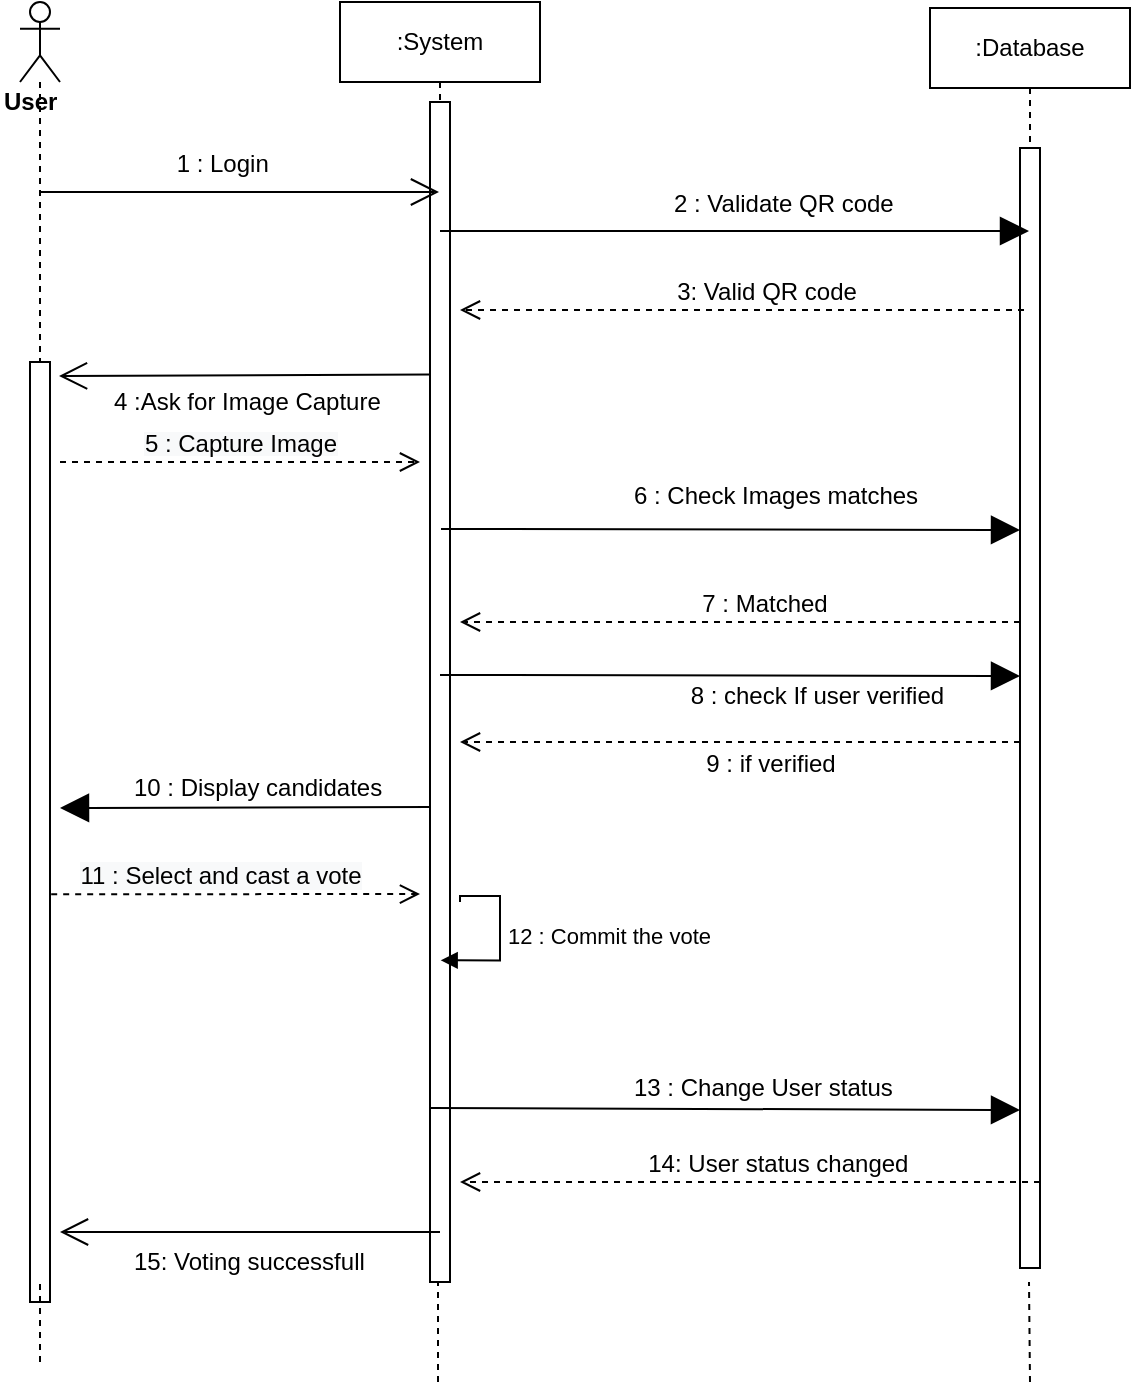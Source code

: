<mxfile version="12.2.6" type="github" pages="2">
  <diagram id="IUs1uMZeL_d6REgJ8A4V" name="Page-1">
    <mxGraphModel dx="1024" dy="534" grid="1" gridSize="10" guides="1" tooltips="1" connect="1" arrows="1" fold="1" page="1" pageScale="1" pageWidth="827" pageHeight="1169" math="0" shadow="0">
      <root>
        <mxCell id="0"/>
        <mxCell id="1" parent="0"/>
        <mxCell id="7WWLLxYjyGGPt_mnVwUC-1" value=":System" style="shape=umlLifeline;perimeter=lifelinePerimeter;whiteSpace=wrap;html=1;container=1;collapsible=0;recursiveResize=0;outlineConnect=0;" parent="1" vertex="1">
          <mxGeometry x="340" y="120" width="100" height="640" as="geometry"/>
        </mxCell>
        <mxCell id="7WWLLxYjyGGPt_mnVwUC-21" value="" style="html=1;points=[];perimeter=orthogonalPerimeter;" parent="7WWLLxYjyGGPt_mnVwUC-1" vertex="1">
          <mxGeometry x="45" y="50" width="10" height="590" as="geometry"/>
        </mxCell>
        <mxCell id="7WWLLxYjyGGPt_mnVwUC-47" value="12 : Commit the vote" style="edgeStyle=orthogonalEdgeStyle;html=1;align=left;spacingLeft=2;endArrow=block;rounded=0;entryX=1;entryY=0;" parent="7WWLLxYjyGGPt_mnVwUC-1" edge="1">
          <mxGeometry relative="1" as="geometry">
            <mxPoint x="60" y="450" as="sourcePoint"/>
            <Array as="points">
              <mxPoint x="80" y="447"/>
            </Array>
            <mxPoint x="50.333" y="479.167" as="targetPoint"/>
          </mxGeometry>
        </mxCell>
        <mxCell id="7WWLLxYjyGGPt_mnVwUC-3" value="" style="shape=umlLifeline;participant=umlActor;perimeter=lifelinePerimeter;whiteSpace=wrap;html=1;container=1;collapsible=0;recursiveResize=0;verticalAlign=top;spacingTop=36;labelBackgroundColor=#ffffff;outlineConnect=0;" parent="1" vertex="1">
          <mxGeometry x="180" y="120" width="20" height="640" as="geometry"/>
        </mxCell>
        <mxCell id="7WWLLxYjyGGPt_mnVwUC-67" value="" style="html=1;points=[];perimeter=orthogonalPerimeter;" parent="7WWLLxYjyGGPt_mnVwUC-3" vertex="1">
          <mxGeometry x="5" y="180" width="10" height="470" as="geometry"/>
        </mxCell>
        <mxCell id="7WWLLxYjyGGPt_mnVwUC-4" value="&lt;b&gt;User&lt;/b&gt;" style="text;html=1;resizable=0;points=[];autosize=1;align=left;verticalAlign=top;spacingTop=-4;" parent="1" vertex="1">
          <mxGeometry x="170" y="160" width="40" height="20" as="geometry"/>
        </mxCell>
        <mxCell id="7WWLLxYjyGGPt_mnVwUC-5" value="Login" style="text;html=1;resizable=0;points=[];autosize=1;align=left;verticalAlign=top;spacingTop=-4;" parent="1" vertex="1">
          <mxGeometry x="273" y="191" width="40" height="20" as="geometry"/>
        </mxCell>
        <mxCell id="7WWLLxYjyGGPt_mnVwUC-7" value=":Database" style="shape=umlLifeline;perimeter=lifelinePerimeter;whiteSpace=wrap;html=1;container=1;collapsible=0;recursiveResize=0;outlineConnect=0;" parent="1" vertex="1">
          <mxGeometry x="635" y="123" width="100" height="630" as="geometry"/>
        </mxCell>
        <mxCell id="7WWLLxYjyGGPt_mnVwUC-20" value="" style="html=1;points=[];perimeter=orthogonalPerimeter;" parent="7WWLLxYjyGGPt_mnVwUC-7" vertex="1">
          <mxGeometry x="45" y="70" width="10" height="560" as="geometry"/>
        </mxCell>
        <mxCell id="7WWLLxYjyGGPt_mnVwUC-8" value="2 : Validate QR code" style="text;html=1;resizable=0;points=[];autosize=1;align=left;verticalAlign=top;spacingTop=-4;" parent="1" vertex="1">
          <mxGeometry x="505" y="211" width="130" height="20" as="geometry"/>
        </mxCell>
        <mxCell id="7WWLLxYjyGGPt_mnVwUC-9" value="" style="endArrow=open;endFill=1;endSize=12;html=1;" parent="1" target="7WWLLxYjyGGPt_mnVwUC-1" edge="1">
          <mxGeometry width="160" relative="1" as="geometry">
            <mxPoint x="190" y="215" as="sourcePoint"/>
            <mxPoint x="350" y="215" as="targetPoint"/>
          </mxGeometry>
        </mxCell>
        <mxCell id="7WWLLxYjyGGPt_mnVwUC-10" value="" style="endArrow=block;endFill=1;endSize=12;html=1;" parent="1" target="7WWLLxYjyGGPt_mnVwUC-7" edge="1">
          <mxGeometry width="160" relative="1" as="geometry">
            <mxPoint x="390" y="234.5" as="sourcePoint"/>
            <mxPoint x="589.5" y="234.5" as="targetPoint"/>
          </mxGeometry>
        </mxCell>
        <mxCell id="7WWLLxYjyGGPt_mnVwUC-19" value="&lt;font style=&quot;font-size: 12px&quot;&gt;3: Valid QR code&lt;/font&gt;" style="html=1;verticalAlign=bottom;endArrow=open;dashed=1;endSize=8;" parent="1" edge="1">
          <mxGeometry x="-0.084" relative="1" as="geometry">
            <mxPoint x="682" y="274" as="sourcePoint"/>
            <mxPoint x="400" y="274" as="targetPoint"/>
            <mxPoint as="offset"/>
          </mxGeometry>
        </mxCell>
        <mxCell id="7WWLLxYjyGGPt_mnVwUC-22" value="" style="endArrow=open;endFill=1;endSize=12;html=1;exitX=0.02;exitY=0.231;exitDx=0;exitDy=0;exitPerimeter=0;" parent="1" edge="1" source="7WWLLxYjyGGPt_mnVwUC-21">
          <mxGeometry width="160" relative="1" as="geometry">
            <mxPoint x="386.51" y="313.252" as="sourcePoint"/>
            <mxPoint x="199.5" y="307" as="targetPoint"/>
            <Array as="points"/>
          </mxGeometry>
        </mxCell>
        <mxCell id="7WWLLxYjyGGPt_mnVwUC-23" value="4 :Ask for Image Capture" style="text;html=1;resizable=0;points=[];autosize=1;align=left;verticalAlign=top;spacingTop=-4;" parent="1" vertex="1">
          <mxGeometry x="225" y="310" width="150" height="20" as="geometry"/>
        </mxCell>
        <mxCell id="7WWLLxYjyGGPt_mnVwUC-26" value="" style="endArrow=block;endFill=1;endSize=12;html=1;" parent="1" edge="1">
          <mxGeometry width="160" relative="1" as="geometry">
            <mxPoint x="390.5" y="383.5" as="sourcePoint"/>
            <mxPoint x="680" y="384" as="targetPoint"/>
          </mxGeometry>
        </mxCell>
        <mxCell id="7WWLLxYjyGGPt_mnVwUC-27" value="6 : Check Images matches" style="text;html=1;resizable=0;points=[];autosize=1;align=left;verticalAlign=top;spacingTop=-4;" parent="1" vertex="1">
          <mxGeometry x="485" y="356.5" width="160" height="20" as="geometry"/>
        </mxCell>
        <mxCell id="7WWLLxYjyGGPt_mnVwUC-30" value="&lt;font style=&quot;font-size: 12px&quot;&gt;7 : Matched&lt;/font&gt;" style="html=1;verticalAlign=bottom;endArrow=open;dashed=1;endSize=8;" parent="1" edge="1">
          <mxGeometry x="-0.084" relative="1" as="geometry">
            <mxPoint x="680" y="430" as="sourcePoint"/>
            <mxPoint x="400" y="430" as="targetPoint"/>
            <mxPoint as="offset"/>
          </mxGeometry>
        </mxCell>
        <mxCell id="7WWLLxYjyGGPt_mnVwUC-33" value="&amp;nbsp;8 : check If user verified" style="text;html=1;resizable=0;points=[];autosize=1;align=left;verticalAlign=top;spacingTop=-4;" parent="1" vertex="1">
          <mxGeometry x="510" y="457" width="150" height="20" as="geometry"/>
        </mxCell>
        <mxCell id="7WWLLxYjyGGPt_mnVwUC-39" value="10 : Display candidates" style="text;html=1;resizable=0;points=[];autosize=1;align=left;verticalAlign=top;spacingTop=-4;" parent="1" vertex="1">
          <mxGeometry x="235" y="503" width="140" height="20" as="geometry"/>
        </mxCell>
        <mxCell id="7WWLLxYjyGGPt_mnVwUC-43" value="&lt;span style=&quot;text-align: left ; background-color: rgb(248 , 249 , 250)&quot;&gt;&lt;font style=&quot;font-size: 12px&quot;&gt;5 : Capture Image&lt;/font&gt;&lt;/span&gt;" style="html=1;verticalAlign=bottom;endArrow=open;dashed=1;endSize=8;" parent="1" edge="1">
          <mxGeometry relative="1" as="geometry">
            <mxPoint x="200" y="350" as="sourcePoint"/>
            <mxPoint x="380" y="350" as="targetPoint"/>
            <Array as="points">
              <mxPoint x="310" y="350"/>
            </Array>
          </mxGeometry>
        </mxCell>
        <mxCell id="7WWLLxYjyGGPt_mnVwUC-49" value="13 : Change User status" style="text;html=1;resizable=0;points=[];autosize=1;align=left;verticalAlign=top;spacingTop=-4;" parent="1" vertex="1">
          <mxGeometry x="485" y="653" width="150" height="20" as="geometry"/>
        </mxCell>
        <mxCell id="7WWLLxYjyGGPt_mnVwUC-56" value="" style="endArrow=block;endFill=1;endSize=12;html=1;" parent="1" edge="1">
          <mxGeometry width="160" relative="1" as="geometry">
            <mxPoint x="385" y="522.5" as="sourcePoint"/>
            <mxPoint x="200" y="523" as="targetPoint"/>
          </mxGeometry>
        </mxCell>
        <mxCell id="7WWLLxYjyGGPt_mnVwUC-57" value="&lt;span style=&quot;font-size: 12px ; text-align: left ; background-color: rgb(248 , 249 , 250)&quot;&gt;11 : Select and cast a vote&lt;/span&gt;" style="html=1;verticalAlign=bottom;endArrow=open;dashed=1;endSize=8;exitX=1.059;exitY=0.918;exitDx=0;exitDy=0;exitPerimeter=0;" parent="1" edge="1">
          <mxGeometry x="-0.084" relative="1" as="geometry">
            <mxPoint x="195.59" y="566.146" as="sourcePoint"/>
            <mxPoint x="380" y="566" as="targetPoint"/>
            <mxPoint as="offset"/>
          </mxGeometry>
        </mxCell>
        <mxCell id="7WWLLxYjyGGPt_mnVwUC-77" value="&amp;nbsp;1 :&amp;nbsp;" style="text;html=1;resizable=0;points=[];autosize=1;align=left;verticalAlign=top;spacingTop=-4;" parent="1" vertex="1">
          <mxGeometry x="253" y="191" width="40" height="20" as="geometry"/>
        </mxCell>
        <mxCell id="0Hedbd5bsXP9dE2Ox4K0-8" value="" style="endArrow=none;dashed=1;html=1;" parent="1" target="7WWLLxYjyGGPt_mnVwUC-3" edge="1">
          <mxGeometry width="50" height="50" relative="1" as="geometry">
            <mxPoint x="190" y="800" as="sourcePoint"/>
            <mxPoint x="230" y="750" as="targetPoint"/>
          </mxGeometry>
        </mxCell>
        <mxCell id="0Hedbd5bsXP9dE2Ox4K0-9" value="" style="endArrow=none;dashed=1;html=1;" parent="1" edge="1">
          <mxGeometry width="50" height="50" relative="1" as="geometry">
            <mxPoint x="389" y="810" as="sourcePoint"/>
            <mxPoint x="389" y="760" as="targetPoint"/>
          </mxGeometry>
        </mxCell>
        <mxCell id="0Hedbd5bsXP9dE2Ox4K0-10" value="" style="endArrow=none;dashed=1;html=1;" parent="1" edge="1">
          <mxGeometry width="50" height="50" relative="1" as="geometry">
            <mxPoint x="685" y="810" as="sourcePoint"/>
            <mxPoint x="684.5" y="760" as="targetPoint"/>
          </mxGeometry>
        </mxCell>
        <mxCell id="JbCod8FlcxEtAGwF2pyX-7" value="" style="endArrow=block;endFill=1;endSize=12;html=1;" edge="1" parent="1">
          <mxGeometry width="160" relative="1" as="geometry">
            <mxPoint x="390" y="456.5" as="sourcePoint"/>
            <mxPoint x="680" y="457" as="targetPoint"/>
          </mxGeometry>
        </mxCell>
        <mxCell id="JbCod8FlcxEtAGwF2pyX-8" value="&lt;font style=&quot;font-size: 12px&quot;&gt;9 : if verified&lt;/font&gt;" style="html=1;verticalAlign=bottom;endArrow=open;dashed=1;endSize=8;" edge="1" parent="1">
          <mxGeometry x="-0.103" y="20" relative="1" as="geometry">
            <mxPoint x="680" y="490" as="sourcePoint"/>
            <mxPoint x="400" y="490" as="targetPoint"/>
            <mxPoint as="offset"/>
          </mxGeometry>
        </mxCell>
        <mxCell id="JbCod8FlcxEtAGwF2pyX-13" value="" style="endArrow=block;endFill=1;endSize=12;html=1;" edge="1" parent="1">
          <mxGeometry width="160" relative="1" as="geometry">
            <mxPoint x="385.5" y="673" as="sourcePoint"/>
            <mxPoint x="680" y="674" as="targetPoint"/>
          </mxGeometry>
        </mxCell>
        <mxCell id="JbCod8FlcxEtAGwF2pyX-14" value="&lt;font style=&quot;font-size: 12px&quot;&gt;&amp;nbsp;14: User status changed&lt;/font&gt;" style="html=1;verticalAlign=bottom;endArrow=open;dashed=1;endSize=8;" edge="1" parent="1">
          <mxGeometry x="-0.084" relative="1" as="geometry">
            <mxPoint x="690" y="710" as="sourcePoint"/>
            <mxPoint x="400" y="710" as="targetPoint"/>
            <mxPoint as="offset"/>
          </mxGeometry>
        </mxCell>
        <mxCell id="JbCod8FlcxEtAGwF2pyX-15" value="" style="endArrow=open;endFill=1;endSize=12;html=1;" edge="1" parent="1">
          <mxGeometry width="160" relative="1" as="geometry">
            <mxPoint x="390" y="735" as="sourcePoint"/>
            <mxPoint x="200" y="735" as="targetPoint"/>
            <Array as="points">
              <mxPoint x="300.5" y="735"/>
            </Array>
          </mxGeometry>
        </mxCell>
        <mxCell id="JbCod8FlcxEtAGwF2pyX-16" value="15: Voting successfull" style="text;html=1;resizable=0;points=[];autosize=1;align=left;verticalAlign=top;spacingTop=-4;" vertex="1" parent="1">
          <mxGeometry x="235" y="740" width="130" height="20" as="geometry"/>
        </mxCell>
      </root>
    </mxGraphModel>
  </diagram>
  <diagram id="wl1rN5RBaoSvX7chepCj" name="Page-2">
    <mxGraphModel dx="1116" dy="591" grid="1" gridSize="10" guides="1" tooltips="1" connect="1" arrows="1" fold="1" page="1" pageScale="1" pageWidth="827" pageHeight="1169" math="0" shadow="0">
      <root>
        <mxCell id="yCaHIdo6JLgv0KUMPRH8-0"/>
        <mxCell id="yCaHIdo6JLgv0KUMPRH8-1" parent="yCaHIdo6JLgv0KUMPRH8-0"/>
      </root>
    </mxGraphModel>
  </diagram>
</mxfile>
